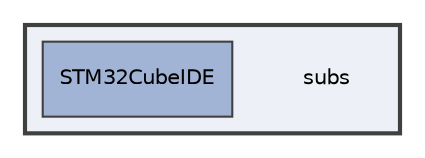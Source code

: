 digraph "subs"
{
 // LATEX_PDF_SIZE
  edge [fontname="Helvetica",fontsize="10",labelfontname="Helvetica",labelfontsize="10"];
  node [fontname="Helvetica",fontsize="10",shape=record];
  compound=true
  subgraph clusterdir_7d90975610aa0163204a33d4b169feba {
    graph [ bgcolor="#edf0f7", pencolor="grey25", style="filled,bold,", label="", fontname="Helvetica", fontsize="10", URL="dir_7d90975610aa0163204a33d4b169feba.html"]
    dir_7d90975610aa0163204a33d4b169feba [shape=plaintext, label="subs"];
  dir_e2a4175760cdaf93d63220756ef15378 [shape=box, label="STM32CubeIDE", style="filled,", fillcolor="#a2b4d6", color="grey25", URL="dir_e2a4175760cdaf93d63220756ef15378.html"];
  }
}
